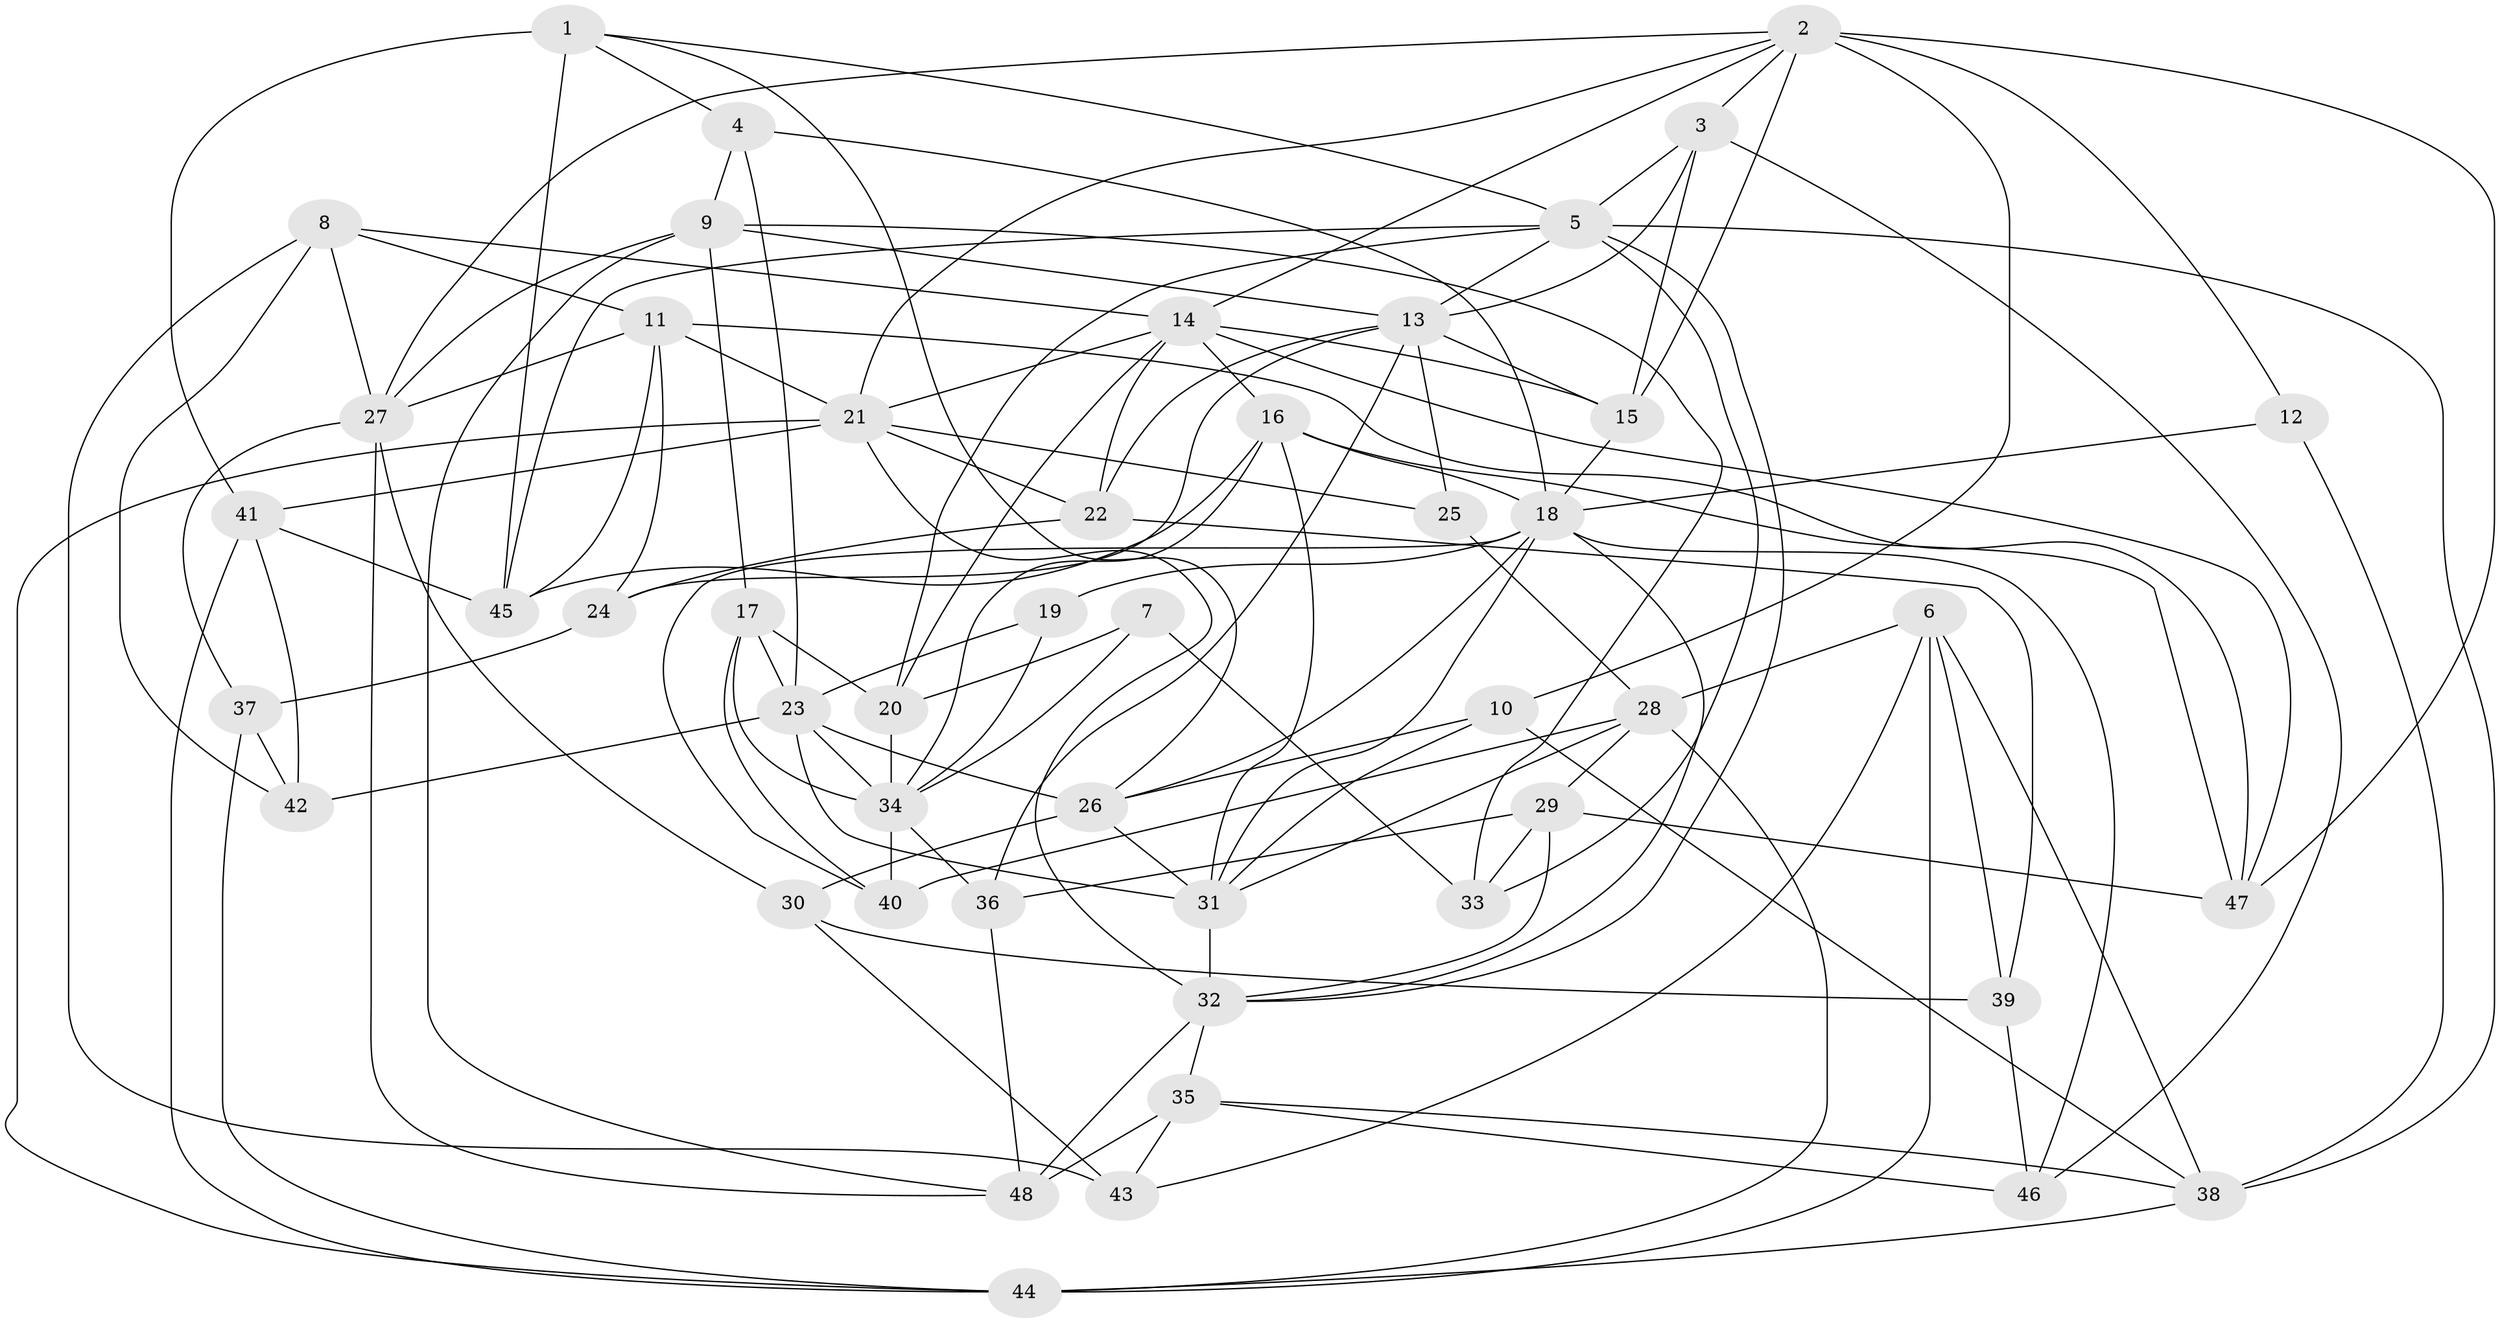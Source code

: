 // original degree distribution, {3: 0.35789473684210527, 2: 0.07368421052631578, 6: 0.11578947368421053, 4: 0.25263157894736843, 5: 0.16842105263157894, 8: 0.010526315789473684, 7: 0.021052631578947368}
// Generated by graph-tools (version 1.1) at 2025/02/03/09/25 03:02:04]
// undirected, 48 vertices, 129 edges
graph export_dot {
graph [start="1"]
  node [color=gray90,style=filled];
  1;
  2;
  3;
  4;
  5;
  6;
  7;
  8;
  9;
  10;
  11;
  12;
  13;
  14;
  15;
  16;
  17;
  18;
  19;
  20;
  21;
  22;
  23;
  24;
  25;
  26;
  27;
  28;
  29;
  30;
  31;
  32;
  33;
  34;
  35;
  36;
  37;
  38;
  39;
  40;
  41;
  42;
  43;
  44;
  45;
  46;
  47;
  48;
  1 -- 4 [weight=1.0];
  1 -- 5 [weight=1.0];
  1 -- 26 [weight=1.0];
  1 -- 41 [weight=2.0];
  1 -- 45 [weight=1.0];
  2 -- 3 [weight=1.0];
  2 -- 10 [weight=1.0];
  2 -- 12 [weight=1.0];
  2 -- 14 [weight=1.0];
  2 -- 15 [weight=1.0];
  2 -- 21 [weight=1.0];
  2 -- 27 [weight=1.0];
  2 -- 47 [weight=1.0];
  3 -- 5 [weight=1.0];
  3 -- 13 [weight=1.0];
  3 -- 15 [weight=1.0];
  3 -- 46 [weight=1.0];
  4 -- 9 [weight=1.0];
  4 -- 18 [weight=1.0];
  4 -- 23 [weight=1.0];
  5 -- 13 [weight=1.0];
  5 -- 20 [weight=1.0];
  5 -- 32 [weight=1.0];
  5 -- 33 [weight=1.0];
  5 -- 38 [weight=1.0];
  5 -- 45 [weight=1.0];
  6 -- 28 [weight=1.0];
  6 -- 38 [weight=1.0];
  6 -- 39 [weight=1.0];
  6 -- 43 [weight=1.0];
  6 -- 44 [weight=1.0];
  7 -- 20 [weight=1.0];
  7 -- 33 [weight=1.0];
  7 -- 34 [weight=1.0];
  8 -- 11 [weight=1.0];
  8 -- 14 [weight=1.0];
  8 -- 27 [weight=1.0];
  8 -- 42 [weight=1.0];
  8 -- 43 [weight=1.0];
  9 -- 13 [weight=1.0];
  9 -- 17 [weight=1.0];
  9 -- 27 [weight=1.0];
  9 -- 33 [weight=1.0];
  9 -- 48 [weight=1.0];
  10 -- 26 [weight=1.0];
  10 -- 31 [weight=1.0];
  10 -- 38 [weight=1.0];
  11 -- 21 [weight=1.0];
  11 -- 24 [weight=1.0];
  11 -- 27 [weight=1.0];
  11 -- 45 [weight=2.0];
  11 -- 47 [weight=1.0];
  12 -- 18 [weight=1.0];
  12 -- 38 [weight=2.0];
  13 -- 15 [weight=1.0];
  13 -- 22 [weight=1.0];
  13 -- 24 [weight=1.0];
  13 -- 25 [weight=1.0];
  13 -- 36 [weight=1.0];
  14 -- 15 [weight=1.0];
  14 -- 16 [weight=1.0];
  14 -- 20 [weight=1.0];
  14 -- 21 [weight=1.0];
  14 -- 22 [weight=1.0];
  14 -- 47 [weight=1.0];
  15 -- 18 [weight=1.0];
  16 -- 18 [weight=2.0];
  16 -- 31 [weight=1.0];
  16 -- 34 [weight=1.0];
  16 -- 45 [weight=2.0];
  16 -- 47 [weight=1.0];
  17 -- 20 [weight=1.0];
  17 -- 23 [weight=1.0];
  17 -- 34 [weight=1.0];
  17 -- 40 [weight=2.0];
  18 -- 19 [weight=2.0];
  18 -- 26 [weight=1.0];
  18 -- 31 [weight=1.0];
  18 -- 32 [weight=1.0];
  18 -- 40 [weight=1.0];
  18 -- 46 [weight=1.0];
  19 -- 23 [weight=1.0];
  19 -- 34 [weight=1.0];
  20 -- 34 [weight=1.0];
  21 -- 22 [weight=1.0];
  21 -- 25 [weight=1.0];
  21 -- 32 [weight=1.0];
  21 -- 41 [weight=1.0];
  21 -- 44 [weight=1.0];
  22 -- 24 [weight=1.0];
  22 -- 39 [weight=1.0];
  23 -- 26 [weight=1.0];
  23 -- 31 [weight=1.0];
  23 -- 34 [weight=1.0];
  23 -- 42 [weight=1.0];
  24 -- 37 [weight=1.0];
  25 -- 28 [weight=1.0];
  26 -- 30 [weight=1.0];
  26 -- 31 [weight=1.0];
  27 -- 30 [weight=1.0];
  27 -- 37 [weight=1.0];
  27 -- 48 [weight=1.0];
  28 -- 29 [weight=1.0];
  28 -- 31 [weight=1.0];
  28 -- 40 [weight=2.0];
  28 -- 44 [weight=1.0];
  29 -- 32 [weight=1.0];
  29 -- 33 [weight=1.0];
  29 -- 36 [weight=1.0];
  29 -- 47 [weight=1.0];
  30 -- 39 [weight=1.0];
  30 -- 43 [weight=1.0];
  31 -- 32 [weight=1.0];
  32 -- 35 [weight=1.0];
  32 -- 48 [weight=1.0];
  34 -- 36 [weight=1.0];
  34 -- 40 [weight=1.0];
  35 -- 38 [weight=1.0];
  35 -- 43 [weight=1.0];
  35 -- 46 [weight=1.0];
  35 -- 48 [weight=2.0];
  36 -- 48 [weight=1.0];
  37 -- 42 [weight=1.0];
  37 -- 44 [weight=1.0];
  38 -- 44 [weight=1.0];
  39 -- 46 [weight=1.0];
  41 -- 42 [weight=1.0];
  41 -- 44 [weight=1.0];
  41 -- 45 [weight=1.0];
}
